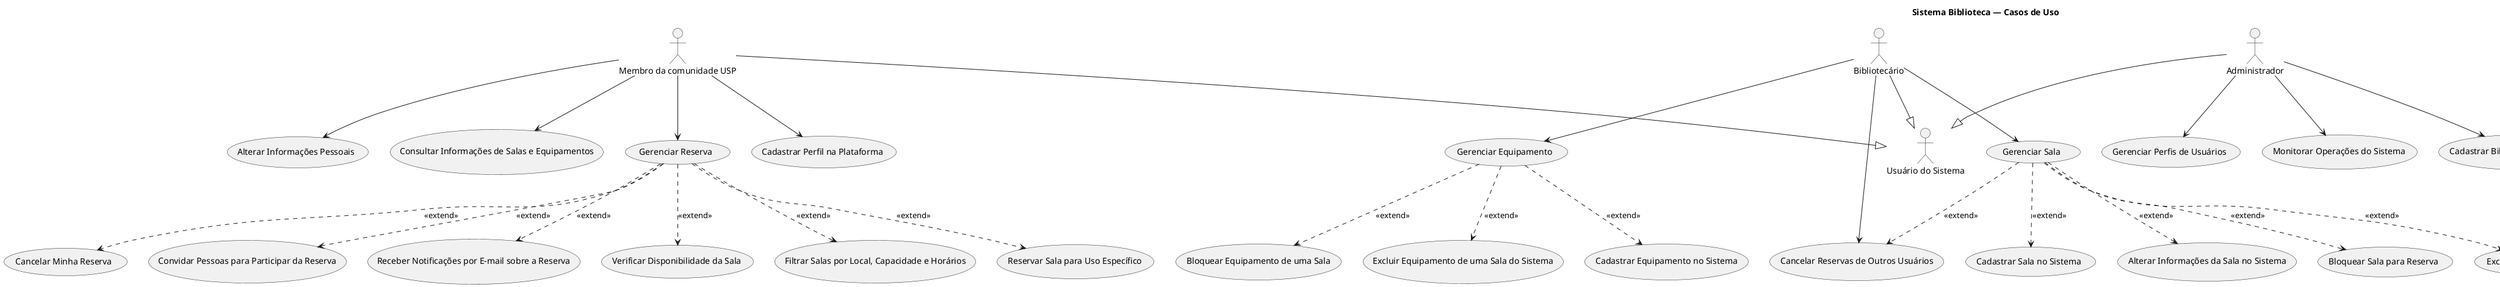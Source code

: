 @startuml casoUso-biblioteca
title Sistema Biblioteca — Casos de Uso

actor "Usuário do Sistema" as UsuarioDoSistema
actor "Membro da comunidade USP" as MembroDaComunidadeUSP
actor "Bibliotecário" as Bibliotecario
actor "Administrador" as Administrador
actor "Sistema" as Sistema

MembroDaComunidadeUSP --|> UsuarioDoSistema
Bibliotecario --|> UsuarioDoSistema
Administrador --|> UsuarioDoSistema

' Casos de uso do Membro da comunidade USP
usecase "Gerenciar Reserva" as UC_GerenciarReserva
usecase "Cadastrar Perfil na Plataforma" as UC_CadastrarPerfil
usecase "Alterar Informações Pessoais" as UC_AlterarInfos
usecase "Consultar Informações de Salas e Equipamentos" as UC_ConsultarSalasEquip
usecase "Verificar Disponibilidade da Sala" as UC_VerificarDisponibilidade
usecase "Filtrar Salas por Local, Capacidade e Horários" as UC_FiltrarSalas
usecase "Reservar Sala para Uso Específico" as UC_ReservarSala
usecase "Cancelar Minha Reserva" as UC_CancelarReserva
usecase "Convidar Pessoas para Participar da Reserva" as UC_ConvidarPessoas
usecase "Receber Notificações por E-mail sobre a Reserva" as UC_ReceberNotificacoes

' Associações do ator Membro da comunidade USP
MembroDaComunidadeUSP --> UC_CadastrarPerfil
MembroDaComunidadeUSP --> UC_AlterarInfos
MembroDaComunidadeUSP --> UC_ConsultarSalasEquip
MembroDaComunidadeUSP --> UC_GerenciarReserva

' Casos de uso relacionados à reserva (extend partindo de "Gerenciar Reserva")
UC_GerenciarReserva ..> UC_VerificarDisponibilidade : <<extend>>
UC_GerenciarReserva ..> UC_FiltrarSalas : <<extend>>
UC_GerenciarReserva ..> UC_ReservarSala : <<extend>>
UC_GerenciarReserva ..> UC_CancelarReserva : <<extend>>
UC_GerenciarReserva ..> UC_ConvidarPessoas : <<extend>>
UC_GerenciarReserva ..> UC_ReceberNotificacoes : <<extend>>

' Casos de uso do Administrador
usecase "Gerenciar Perfis de Usuários" as UC_Admin_GerenciarPerfis
usecase "Monitorar Operações do Sistema" as UC_Admin_MonitorarOperacoes
usecase "Cadastrar Bibliotecário no Sistema" as UC_Admin_CadastrarBibliotecario

' Associações do ator Administrador
Administrador --> UC_Admin_GerenciarPerfis
Administrador --> UC_Admin_MonitorarOperacoes
Administrador --> UC_Admin_CadastrarBibliotecario

' Casos de uso do Bibliotecário
usecase "Gerenciar Sala" as UC_Bib_GerenciarSala
usecase "Cadastrar Sala no Sistema" as UC_Bib_CadastrarSala
usecase "Alterar Informações da Sala no Sistema" as UC_Bib_AlterarSala
usecase "Bloquear Sala para Reserva" as UC_Bib_BloquearSala
usecase "Excluir Sala do Sistema" as UC_Bib_ExcluirSala

usecase "Gerenciar Equipamento" as UC_Bib_GerenciarEquipamento
usecase "Cadastrar Equipamento no Sistema" as UC_Bib_CadastrarEquipamento
usecase "Bloquear Equipamento de uma Sala" as UC_Bib_BloquearEquipamento
usecase "Excluir Equipamento de uma Sala do Sistema" as UC_Bib_ExcluirEquipamento

usecase "Cancelar Reservas de Outros Usuários" as UC_Bib_CancelarReservasOutros

' Associações do ator Bibliotecário
Bibliotecario --> UC_Bib_GerenciarSala
Bibliotecario --> UC_Bib_GerenciarEquipamento
Bibliotecario --> UC_Bib_CancelarReservasOutros

' Extensões a partir de "Gerenciar Sala"
UC_Bib_GerenciarSala ..> UC_Bib_CadastrarSala : <<extend>>
UC_Bib_GerenciarSala ..> UC_Bib_AlterarSala : <<extend>>
UC_Bib_GerenciarSala ..> UC_Bib_BloquearSala : <<extend>>
UC_Bib_GerenciarSala ..> UC_Bib_ExcluirSala : <<extend>>
UC_Bib_GerenciarSala ..> UC_Bib_CancelarReservasOutros : <<extend>>

' Extensões a partir de "Gerenciar Equipamento"
UC_Bib_GerenciarEquipamento ..> UC_Bib_CadastrarEquipamento : <<extend>>
UC_Bib_GerenciarEquipamento ..> UC_Bib_BloquearEquipamento : <<extend>>
UC_Bib_GerenciarEquipamento ..> UC_Bib_ExcluirEquipamento : <<extend>>

' Casos de uso do Sistema
usecase "Enviar Notificações Automáticas sobre o Status das Reservas" as UC_Sis_EnviarNotificacoes
usecase "Processar Reservas de Maneira Precisa" as UC_Sis_ProcessarReservas
usecase "Registrar Logs das Atividades de Todos os Usuários" as UC_Sis_RegistrarLogs
usecase "Realizar Backups Periódicos dos Dados Armazenados" as UC_Sis_BackupsPeriodicos
usecase "Atualizar o Status das Reservas Automaticamente em Caso de Sala Bloqueada ou Excluída" as UC_Sis_AtualizarStatusReservas

' Associações do ator Sistema
Sistema --> UC_Sis_EnviarNotificacoes
Sistema --> UC_Sis_ProcessarReservas
Sistema --> UC_Sis_RegistrarLogs
Sistema --> UC_Sis_BackupsPeriodicos
Sistema --> UC_Sis_AtualizarStatusReservas
@enduml
